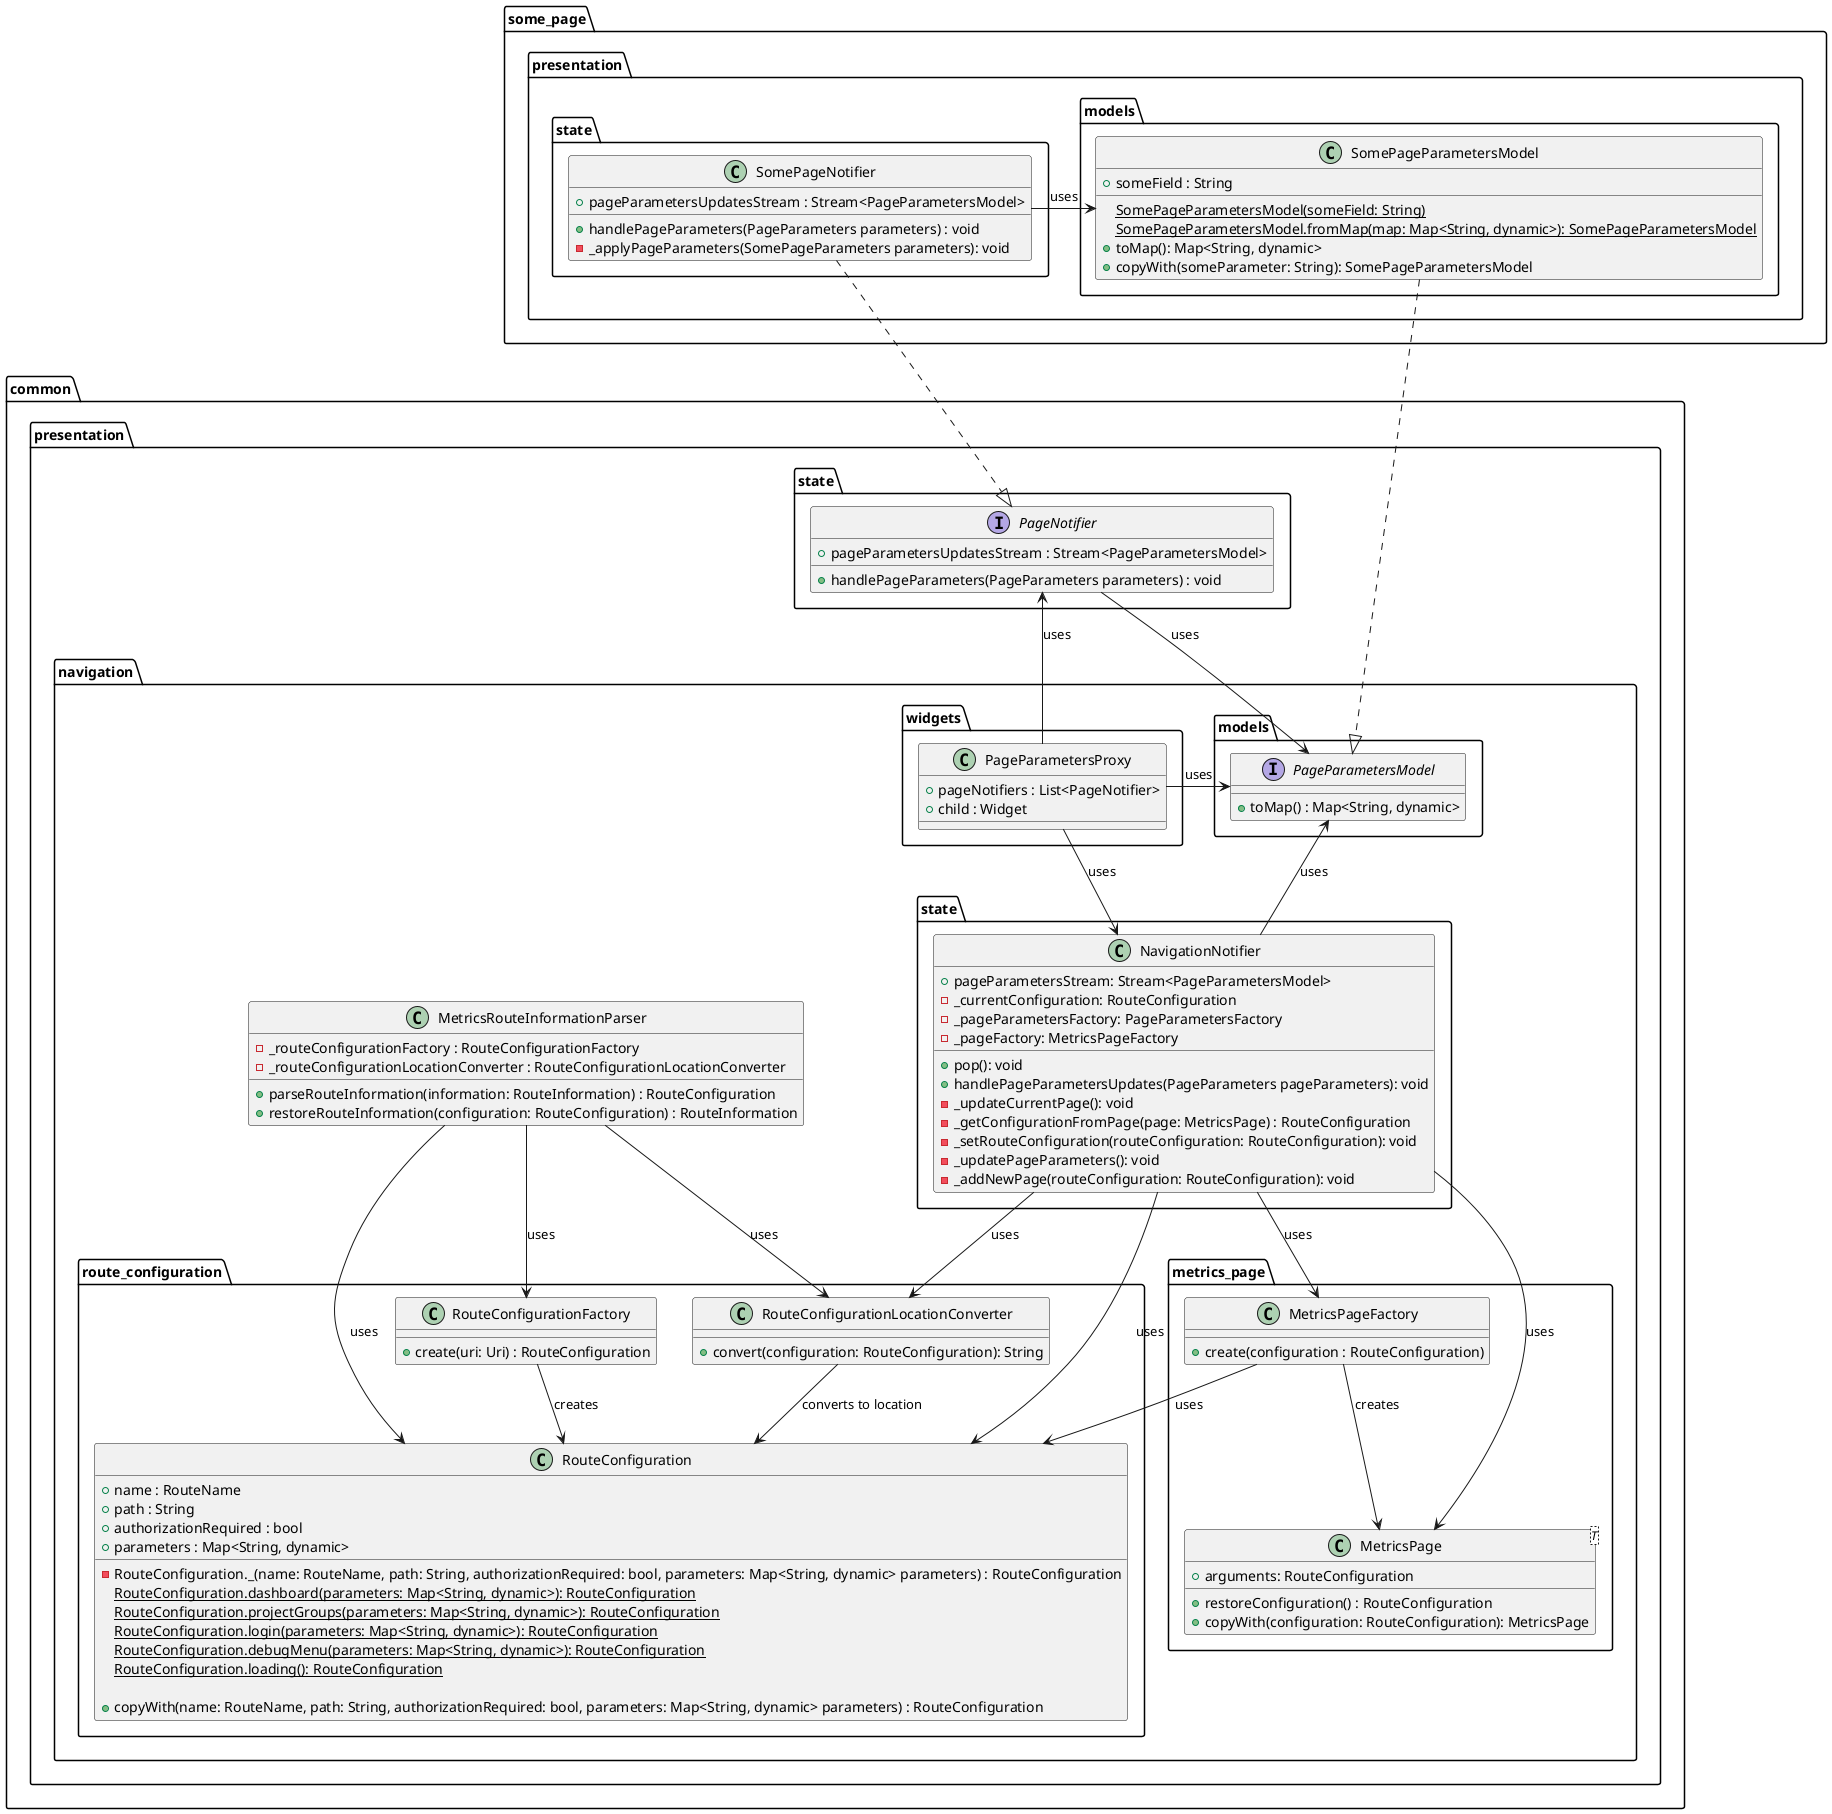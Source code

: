 @startuml deep_links_class_diagram
package common.presentation {
    package navigation {
        class MetricsRouteInformationParser {
            - _routeConfigurationFactory : RouteConfigurationFactory
            - _routeConfigurationLocationConverter : RouteConfigurationLocationConverter

            + parseRouteInformation(information: RouteInformation) : RouteConfiguration
            + restoreRouteInformation(configuration: RouteConfiguration) : RouteInformation
        }

        package metrics_page {
            class MetricsPage<T> {
                + arguments: RouteConfiguration

                + restoreConfiguration() : RouteConfiguration
                + copyWith(configuration: RouteConfiguration): MetricsPage
            }

            class MetricsPageFactory {
                + create(configuration : RouteConfiguration)
            }
        }

        package route_configuration {
            class RouteConfiguration {
                + name : RouteName
                + path : String
                + authorizationRequired : bool
                + parameters : Map<String, dynamic>

                - RouteConfiguration._(name: RouteName, path: String, authorizationRequired: bool, parameters: Map<String, dynamic> parameters) : RouteConfiguration
                {static} RouteConfiguration.dashboard(parameters: Map<String, dynamic>): RouteConfiguration
                {static} RouteConfiguration.projectGroups(parameters: Map<String, dynamic>): RouteConfiguration
                {static} RouteConfiguration.login(parameters: Map<String, dynamic>): RouteConfiguration
                {static} RouteConfiguration.debugMenu(parameters: Map<String, dynamic>): RouteConfiguration
                {static} RouteConfiguration.loading(): RouteConfiguration

                + copyWith(name: RouteName, path: String, authorizationRequired: bool, parameters: Map<String, dynamic> parameters) : RouteConfiguration
            }

            class RouteConfigurationFactory {
                + create(uri: Uri) : RouteConfiguration
            }

            class RouteConfigurationLocationConverter {
                + convert(configuration: RouteConfiguration): String
            }
        }

        package state {
            class NavigationNotifier {
                + pageParametersStream: Stream<PageParametersModel>
                - _currentConfiguration: RouteConfiguration
                - _pageParametersFactory: PageParametersFactory
                - _pageFactory: MetricsPageFactory

                + pop(): void
                + handlePageParametersUpdates(PageParameters pageParameters): void
                - _updateCurrentPage(): void
                - _getConfigurationFromPage(page: MetricsPage) : RouteConfiguration
                - _setRouteConfiguration(routeConfiguration: RouteConfiguration): void
                - _updatePageParameters(): void
                - _addNewPage(routeConfiguration: RouteConfiguration): void
            }
        }

        package models {
            interface PageParametersModel {
                + toMap() : Map<String, dynamic>
            }
        }

        package widgets {
            class PageParametersProxy {
                + pageNotifiers : List<PageNotifier>
                + child : Widget
            }
        }
    }

    package state as common_state {
        interface PageNotifier {
            + pageParametersUpdatesStream : Stream<PageParametersModel>
            + handlePageParameters(PageParameters parameters) : void
        }

    }
}

package some_page.presentation {
    package models as some_page_models {
        class SomePageParametersModel {
            + someField : String

            {static} SomePageParametersModel(someField: String)
            {static} SomePageParametersModel.fromMap(map: Map<String, dynamic>): SomePageParametersModel
            + toMap(): Map<String, dynamic>
            + copyWith(someParameter: String): SomePageParametersModel
        }
    }

   package state as some_page_state {
       class SomePageNotifier {
           + pageParametersUpdatesStream : Stream<PageParametersModel>
           + handlePageParameters(PageParameters parameters) : void
           - _applyPageParameters(SomePageParameters parameters): void
       }
   }
}

PageParametersProxy -up-> PageNotifier : uses
PageParametersProxy --> NavigationNotifier : uses
PageParametersProxy -right-> PageParametersModel : uses

PageNotifier --> PageParametersModel : uses

MetricsPageFactory --> MetricsPage : creates
MetricsPageFactory --> RouteConfiguration : uses

RouteConfigurationFactory --> RouteConfiguration : creates

MetricsRouteInformationParser --> RouteConfiguration : uses
MetricsRouteInformationParser --> RouteConfigurationLocationConverter : uses
MetricsRouteInformationParser --> RouteConfigurationFactory : uses

RouteConfigurationLocationConverter --> RouteConfiguration : converts to location

NavigationNotifier --> RouteConfigurationLocationConverter : uses
NavigationNotifier --> RouteConfiguration : uses
NavigationNotifier --> MetricsPageFactory : uses
NavigationNotifier --> MetricsPage : uses
NavigationNotifier -up-> PageParametersModel : uses

SomePageParametersModel ..|> PageParametersModel

SomePageNotifier ..|> PageNotifier
SomePageNotifier -left-> SomePageParametersModel : uses

@enduml
